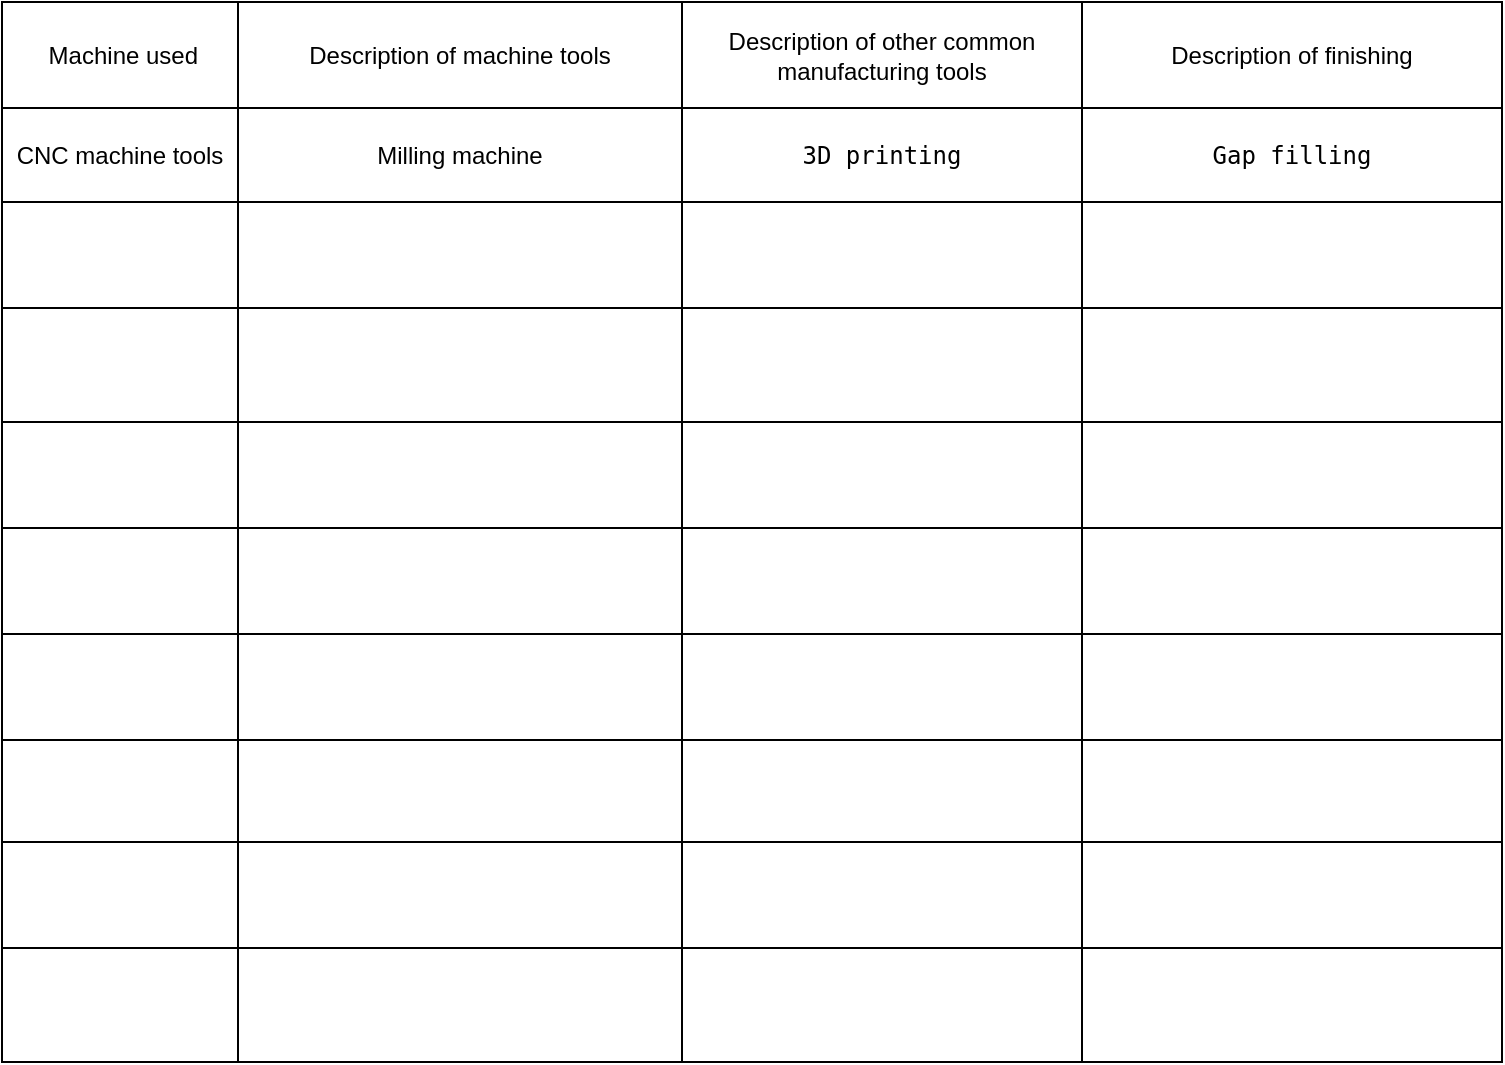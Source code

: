 <mxfile version="14.9.0" type="github">
  <diagram id="nSUky03wP_geeJo8E0sn" name="Page-1">
    <mxGraphModel dx="2013" dy="1820" grid="1" gridSize="10" guides="1" tooltips="1" connect="1" arrows="1" fold="1" page="1" pageScale="1" pageWidth="827" pageHeight="1169" math="0" shadow="0">
      <root>
        <mxCell id="0" />
        <mxCell id="1" parent="0" />
        <mxCell id="g2rxZFlYXXOEhxONH8Ov-4" value="" style="shape=table;startSize=0;container=1;collapsible=0;childLayout=tableLayout;" vertex="1" parent="1">
          <mxGeometry x="-760" y="-1060" width="750" height="530" as="geometry" />
        </mxCell>
        <mxCell id="g2rxZFlYXXOEhxONH8Ov-5" value="" style="shape=partialRectangle;collapsible=0;dropTarget=0;pointerEvents=0;fillColor=none;top=0;left=0;bottom=0;right=0;points=[[0,0.5],[1,0.5]];portConstraint=eastwest;" vertex="1" parent="g2rxZFlYXXOEhxONH8Ov-4">
          <mxGeometry width="750" height="53" as="geometry" />
        </mxCell>
        <mxCell id="g2rxZFlYXXOEhxONH8Ov-6" value="&amp;nbsp;Machine used" style="shape=partialRectangle;html=1;whiteSpace=wrap;connectable=0;overflow=hidden;fillColor=none;top=0;left=0;bottom=0;right=0;" vertex="1" parent="g2rxZFlYXXOEhxONH8Ov-5">
          <mxGeometry width="118" height="53" as="geometry" />
        </mxCell>
        <mxCell id="g2rxZFlYXXOEhxONH8Ov-7" value="Description of machine tools" style="shape=partialRectangle;html=1;whiteSpace=wrap;connectable=0;overflow=hidden;fillColor=none;top=0;left=0;bottom=0;right=0;" vertex="1" parent="g2rxZFlYXXOEhxONH8Ov-5">
          <mxGeometry x="118" width="222" height="53" as="geometry" />
        </mxCell>
        <mxCell id="g2rxZFlYXXOEhxONH8Ov-8" value="Description of other common manufacturing tools " style="shape=partialRectangle;html=1;whiteSpace=wrap;connectable=0;overflow=hidden;fillColor=none;top=0;left=0;bottom=0;right=0;" vertex="1" parent="g2rxZFlYXXOEhxONH8Ov-5">
          <mxGeometry x="340" width="200" height="53" as="geometry" />
        </mxCell>
        <mxCell id="g2rxZFlYXXOEhxONH8Ov-9" value="Description of finishing" style="shape=partialRectangle;html=1;whiteSpace=wrap;connectable=0;overflow=hidden;fillColor=none;top=0;left=0;bottom=0;right=0;" vertex="1" parent="g2rxZFlYXXOEhxONH8Ov-5">
          <mxGeometry x="540" width="210" height="53" as="geometry" />
        </mxCell>
        <mxCell id="g2rxZFlYXXOEhxONH8Ov-14" style="shape=partialRectangle;collapsible=0;dropTarget=0;pointerEvents=0;fillColor=none;top=0;left=0;bottom=0;right=0;points=[[0,0.5],[1,0.5]];portConstraint=eastwest;" vertex="1" parent="g2rxZFlYXXOEhxONH8Ov-4">
          <mxGeometry y="53" width="750" height="47" as="geometry" />
        </mxCell>
        <mxCell id="g2rxZFlYXXOEhxONH8Ov-15" value="CNC machine tools" style="shape=partialRectangle;html=1;whiteSpace=wrap;connectable=0;overflow=hidden;fillColor=none;top=0;left=0;bottom=0;right=0;" vertex="1" parent="g2rxZFlYXXOEhxONH8Ov-14">
          <mxGeometry width="118" height="47" as="geometry" />
        </mxCell>
        <mxCell id="g2rxZFlYXXOEhxONH8Ov-16" value="Milling machine" style="shape=partialRectangle;html=1;whiteSpace=wrap;connectable=0;overflow=hidden;fillColor=none;top=0;left=0;bottom=0;right=0;" vertex="1" parent="g2rxZFlYXXOEhxONH8Ov-14">
          <mxGeometry x="118" width="222" height="47" as="geometry" />
        </mxCell>
        <mxCell id="g2rxZFlYXXOEhxONH8Ov-17" value="&lt;pre&gt;&lt;code&gt;3D printing&lt;/code&gt;&lt;/pre&gt;" style="shape=partialRectangle;html=1;whiteSpace=wrap;connectable=0;overflow=hidden;fillColor=none;top=0;left=0;bottom=0;right=0;" vertex="1" parent="g2rxZFlYXXOEhxONH8Ov-14">
          <mxGeometry x="340" width="200" height="47" as="geometry" />
        </mxCell>
        <mxCell id="g2rxZFlYXXOEhxONH8Ov-18" value="&lt;pre&gt;&lt;code&gt;Gap filling&lt;/code&gt;&lt;/pre&gt;" style="shape=partialRectangle;html=1;whiteSpace=wrap;connectable=0;overflow=hidden;fillColor=none;top=0;left=0;bottom=0;right=0;" vertex="1" parent="g2rxZFlYXXOEhxONH8Ov-14">
          <mxGeometry x="540" width="210" height="47" as="geometry" />
        </mxCell>
        <mxCell id="g2rxZFlYXXOEhxONH8Ov-23" style="shape=partialRectangle;collapsible=0;dropTarget=0;pointerEvents=0;fillColor=none;top=0;left=0;bottom=0;right=0;points=[[0,0.5],[1,0.5]];portConstraint=eastwest;" vertex="1" parent="g2rxZFlYXXOEhxONH8Ov-4">
          <mxGeometry y="100" width="750" height="53" as="geometry" />
        </mxCell>
        <mxCell id="g2rxZFlYXXOEhxONH8Ov-24" style="shape=partialRectangle;html=1;whiteSpace=wrap;connectable=0;overflow=hidden;fillColor=none;top=0;left=0;bottom=0;right=0;" vertex="1" parent="g2rxZFlYXXOEhxONH8Ov-23">
          <mxGeometry width="118" height="53" as="geometry" />
        </mxCell>
        <mxCell id="g2rxZFlYXXOEhxONH8Ov-25" style="shape=partialRectangle;html=1;whiteSpace=wrap;connectable=0;overflow=hidden;fillColor=none;top=0;left=0;bottom=0;right=0;" vertex="1" parent="g2rxZFlYXXOEhxONH8Ov-23">
          <mxGeometry x="118" width="222" height="53" as="geometry" />
        </mxCell>
        <mxCell id="g2rxZFlYXXOEhxONH8Ov-26" style="shape=partialRectangle;html=1;whiteSpace=wrap;connectable=0;overflow=hidden;fillColor=none;top=0;left=0;bottom=0;right=0;" vertex="1" parent="g2rxZFlYXXOEhxONH8Ov-23">
          <mxGeometry x="340" width="200" height="53" as="geometry" />
        </mxCell>
        <mxCell id="g2rxZFlYXXOEhxONH8Ov-27" style="shape=partialRectangle;html=1;whiteSpace=wrap;connectable=0;overflow=hidden;fillColor=none;top=0;left=0;bottom=0;right=0;" vertex="1" parent="g2rxZFlYXXOEhxONH8Ov-23">
          <mxGeometry x="540" width="210" height="53" as="geometry" />
        </mxCell>
        <mxCell id="g2rxZFlYXXOEhxONH8Ov-32" value="" style="shape=partialRectangle;collapsible=0;dropTarget=0;pointerEvents=0;fillColor=none;top=0;left=0;bottom=0;right=0;points=[[0,0.5],[1,0.5]];portConstraint=eastwest;" vertex="1" parent="g2rxZFlYXXOEhxONH8Ov-4">
          <mxGeometry y="153" width="750" height="57" as="geometry" />
        </mxCell>
        <mxCell id="g2rxZFlYXXOEhxONH8Ov-33" value="" style="shape=partialRectangle;html=1;whiteSpace=wrap;connectable=0;overflow=hidden;fillColor=none;top=0;left=0;bottom=0;right=0;" vertex="1" parent="g2rxZFlYXXOEhxONH8Ov-32">
          <mxGeometry width="118" height="57" as="geometry" />
        </mxCell>
        <mxCell id="g2rxZFlYXXOEhxONH8Ov-34" style="shape=partialRectangle;html=1;whiteSpace=wrap;connectable=0;overflow=hidden;fillColor=none;top=0;left=0;bottom=0;right=0;" vertex="1" parent="g2rxZFlYXXOEhxONH8Ov-32">
          <mxGeometry x="118" width="222" height="57" as="geometry" />
        </mxCell>
        <mxCell id="g2rxZFlYXXOEhxONH8Ov-35" style="shape=partialRectangle;html=1;whiteSpace=wrap;connectable=0;overflow=hidden;fillColor=none;top=0;left=0;bottom=0;right=0;" vertex="1" parent="g2rxZFlYXXOEhxONH8Ov-32">
          <mxGeometry x="340" width="200" height="57" as="geometry" />
        </mxCell>
        <mxCell id="g2rxZFlYXXOEhxONH8Ov-36" style="shape=partialRectangle;html=1;whiteSpace=wrap;connectable=0;overflow=hidden;fillColor=none;top=0;left=0;bottom=0;right=0;" vertex="1" parent="g2rxZFlYXXOEhxONH8Ov-32">
          <mxGeometry x="540" width="210" height="57" as="geometry" />
        </mxCell>
        <mxCell id="g2rxZFlYXXOEhxONH8Ov-41" value="" style="shape=partialRectangle;collapsible=0;dropTarget=0;pointerEvents=0;fillColor=none;top=0;left=0;bottom=0;right=0;points=[[0,0.5],[1,0.5]];portConstraint=eastwest;" vertex="1" parent="g2rxZFlYXXOEhxONH8Ov-4">
          <mxGeometry y="210" width="750" height="53" as="geometry" />
        </mxCell>
        <mxCell id="g2rxZFlYXXOEhxONH8Ov-42" value="" style="shape=partialRectangle;html=1;whiteSpace=wrap;connectable=0;overflow=hidden;fillColor=none;top=0;left=0;bottom=0;right=0;" vertex="1" parent="g2rxZFlYXXOEhxONH8Ov-41">
          <mxGeometry width="118" height="53" as="geometry" />
        </mxCell>
        <mxCell id="g2rxZFlYXXOEhxONH8Ov-43" style="shape=partialRectangle;html=1;whiteSpace=wrap;connectable=0;overflow=hidden;fillColor=none;top=0;left=0;bottom=0;right=0;" vertex="1" parent="g2rxZFlYXXOEhxONH8Ov-41">
          <mxGeometry x="118" width="222" height="53" as="geometry" />
        </mxCell>
        <mxCell id="g2rxZFlYXXOEhxONH8Ov-44" style="shape=partialRectangle;html=1;whiteSpace=wrap;connectable=0;overflow=hidden;fillColor=none;top=0;left=0;bottom=0;right=0;" vertex="1" parent="g2rxZFlYXXOEhxONH8Ov-41">
          <mxGeometry x="340" width="200" height="53" as="geometry" />
        </mxCell>
        <mxCell id="g2rxZFlYXXOEhxONH8Ov-45" style="shape=partialRectangle;html=1;whiteSpace=wrap;connectable=0;overflow=hidden;fillColor=none;top=0;left=0;bottom=0;right=0;" vertex="1" parent="g2rxZFlYXXOEhxONH8Ov-41">
          <mxGeometry x="540" width="210" height="53" as="geometry" />
        </mxCell>
        <mxCell id="g2rxZFlYXXOEhxONH8Ov-50" value="" style="shape=partialRectangle;collapsible=0;dropTarget=0;pointerEvents=0;fillColor=none;top=0;left=0;bottom=0;right=0;points=[[0,0.5],[1,0.5]];portConstraint=eastwest;" vertex="1" parent="g2rxZFlYXXOEhxONH8Ov-4">
          <mxGeometry y="263" width="750" height="53" as="geometry" />
        </mxCell>
        <mxCell id="g2rxZFlYXXOEhxONH8Ov-51" value="" style="shape=partialRectangle;html=1;whiteSpace=wrap;connectable=0;overflow=hidden;fillColor=none;top=0;left=0;bottom=0;right=0;" vertex="1" parent="g2rxZFlYXXOEhxONH8Ov-50">
          <mxGeometry width="118" height="53" as="geometry" />
        </mxCell>
        <mxCell id="g2rxZFlYXXOEhxONH8Ov-52" style="shape=partialRectangle;html=1;whiteSpace=wrap;connectable=0;overflow=hidden;fillColor=none;top=0;left=0;bottom=0;right=0;" vertex="1" parent="g2rxZFlYXXOEhxONH8Ov-50">
          <mxGeometry x="118" width="222" height="53" as="geometry" />
        </mxCell>
        <mxCell id="g2rxZFlYXXOEhxONH8Ov-53" style="shape=partialRectangle;html=1;whiteSpace=wrap;connectable=0;overflow=hidden;fillColor=none;top=0;left=0;bottom=0;right=0;" vertex="1" parent="g2rxZFlYXXOEhxONH8Ov-50">
          <mxGeometry x="340" width="200" height="53" as="geometry" />
        </mxCell>
        <mxCell id="g2rxZFlYXXOEhxONH8Ov-54" style="shape=partialRectangle;html=1;whiteSpace=wrap;connectable=0;overflow=hidden;fillColor=none;top=0;left=0;bottom=0;right=0;" vertex="1" parent="g2rxZFlYXXOEhxONH8Ov-50">
          <mxGeometry x="540" width="210" height="53" as="geometry" />
        </mxCell>
        <mxCell id="g2rxZFlYXXOEhxONH8Ov-59" style="shape=partialRectangle;collapsible=0;dropTarget=0;pointerEvents=0;fillColor=none;top=0;left=0;bottom=0;right=0;points=[[0,0.5],[1,0.5]];portConstraint=eastwest;" vertex="1" parent="g2rxZFlYXXOEhxONH8Ov-4">
          <mxGeometry y="316" width="750" height="53" as="geometry" />
        </mxCell>
        <mxCell id="g2rxZFlYXXOEhxONH8Ov-60" style="shape=partialRectangle;html=1;whiteSpace=wrap;connectable=0;overflow=hidden;fillColor=none;top=0;left=0;bottom=0;right=0;" vertex="1" parent="g2rxZFlYXXOEhxONH8Ov-59">
          <mxGeometry width="118" height="53" as="geometry" />
        </mxCell>
        <mxCell id="g2rxZFlYXXOEhxONH8Ov-61" style="shape=partialRectangle;html=1;whiteSpace=wrap;connectable=0;overflow=hidden;fillColor=none;top=0;left=0;bottom=0;right=0;" vertex="1" parent="g2rxZFlYXXOEhxONH8Ov-59">
          <mxGeometry x="118" width="222" height="53" as="geometry" />
        </mxCell>
        <mxCell id="g2rxZFlYXXOEhxONH8Ov-62" style="shape=partialRectangle;html=1;whiteSpace=wrap;connectable=0;overflow=hidden;fillColor=none;top=0;left=0;bottom=0;right=0;" vertex="1" parent="g2rxZFlYXXOEhxONH8Ov-59">
          <mxGeometry x="340" width="200" height="53" as="geometry" />
        </mxCell>
        <mxCell id="g2rxZFlYXXOEhxONH8Ov-63" style="shape=partialRectangle;html=1;whiteSpace=wrap;connectable=0;overflow=hidden;fillColor=none;top=0;left=0;bottom=0;right=0;" vertex="1" parent="g2rxZFlYXXOEhxONH8Ov-59">
          <mxGeometry x="540" width="210" height="53" as="geometry" />
        </mxCell>
        <mxCell id="g2rxZFlYXXOEhxONH8Ov-68" style="shape=partialRectangle;collapsible=0;dropTarget=0;pointerEvents=0;fillColor=none;top=0;left=0;bottom=0;right=0;points=[[0,0.5],[1,0.5]];portConstraint=eastwest;" vertex="1" parent="g2rxZFlYXXOEhxONH8Ov-4">
          <mxGeometry y="369" width="750" height="51" as="geometry" />
        </mxCell>
        <mxCell id="g2rxZFlYXXOEhxONH8Ov-69" style="shape=partialRectangle;html=1;whiteSpace=wrap;connectable=0;overflow=hidden;fillColor=none;top=0;left=0;bottom=0;right=0;" vertex="1" parent="g2rxZFlYXXOEhxONH8Ov-68">
          <mxGeometry width="118" height="51" as="geometry" />
        </mxCell>
        <mxCell id="g2rxZFlYXXOEhxONH8Ov-70" style="shape=partialRectangle;html=1;whiteSpace=wrap;connectable=0;overflow=hidden;fillColor=none;top=0;left=0;bottom=0;right=0;" vertex="1" parent="g2rxZFlYXXOEhxONH8Ov-68">
          <mxGeometry x="118" width="222" height="51" as="geometry" />
        </mxCell>
        <mxCell id="g2rxZFlYXXOEhxONH8Ov-71" style="shape=partialRectangle;html=1;whiteSpace=wrap;connectable=0;overflow=hidden;fillColor=none;top=0;left=0;bottom=0;right=0;" vertex="1" parent="g2rxZFlYXXOEhxONH8Ov-68">
          <mxGeometry x="340" width="200" height="51" as="geometry" />
        </mxCell>
        <mxCell id="g2rxZFlYXXOEhxONH8Ov-72" style="shape=partialRectangle;html=1;whiteSpace=wrap;connectable=0;overflow=hidden;fillColor=none;top=0;left=0;bottom=0;right=0;" vertex="1" parent="g2rxZFlYXXOEhxONH8Ov-68">
          <mxGeometry x="540" width="210" height="51" as="geometry" />
        </mxCell>
        <mxCell id="g2rxZFlYXXOEhxONH8Ov-77" style="shape=partialRectangle;collapsible=0;dropTarget=0;pointerEvents=0;fillColor=none;top=0;left=0;bottom=0;right=0;points=[[0,0.5],[1,0.5]];portConstraint=eastwest;" vertex="1" parent="g2rxZFlYXXOEhxONH8Ov-4">
          <mxGeometry y="420" width="750" height="53" as="geometry" />
        </mxCell>
        <mxCell id="g2rxZFlYXXOEhxONH8Ov-78" style="shape=partialRectangle;html=1;whiteSpace=wrap;connectable=0;overflow=hidden;fillColor=none;top=0;left=0;bottom=0;right=0;" vertex="1" parent="g2rxZFlYXXOEhxONH8Ov-77">
          <mxGeometry width="118" height="53" as="geometry" />
        </mxCell>
        <mxCell id="g2rxZFlYXXOEhxONH8Ov-79" style="shape=partialRectangle;html=1;whiteSpace=wrap;connectable=0;overflow=hidden;fillColor=none;top=0;left=0;bottom=0;right=0;" vertex="1" parent="g2rxZFlYXXOEhxONH8Ov-77">
          <mxGeometry x="118" width="222" height="53" as="geometry" />
        </mxCell>
        <mxCell id="g2rxZFlYXXOEhxONH8Ov-80" style="shape=partialRectangle;html=1;whiteSpace=wrap;connectable=0;overflow=hidden;fillColor=none;top=0;left=0;bottom=0;right=0;" vertex="1" parent="g2rxZFlYXXOEhxONH8Ov-77">
          <mxGeometry x="340" width="200" height="53" as="geometry" />
        </mxCell>
        <mxCell id="g2rxZFlYXXOEhxONH8Ov-81" style="shape=partialRectangle;html=1;whiteSpace=wrap;connectable=0;overflow=hidden;fillColor=none;top=0;left=0;bottom=0;right=0;" vertex="1" parent="g2rxZFlYXXOEhxONH8Ov-77">
          <mxGeometry x="540" width="210" height="53" as="geometry" />
        </mxCell>
        <mxCell id="g2rxZFlYXXOEhxONH8Ov-86" style="shape=partialRectangle;collapsible=0;dropTarget=0;pointerEvents=0;fillColor=none;top=0;left=0;bottom=0;right=0;points=[[0,0.5],[1,0.5]];portConstraint=eastwest;" vertex="1" parent="g2rxZFlYXXOEhxONH8Ov-4">
          <mxGeometry y="473" width="750" height="57" as="geometry" />
        </mxCell>
        <mxCell id="g2rxZFlYXXOEhxONH8Ov-87" style="shape=partialRectangle;html=1;whiteSpace=wrap;connectable=0;overflow=hidden;fillColor=none;top=0;left=0;bottom=0;right=0;" vertex="1" parent="g2rxZFlYXXOEhxONH8Ov-86">
          <mxGeometry width="118" height="57" as="geometry" />
        </mxCell>
        <mxCell id="g2rxZFlYXXOEhxONH8Ov-88" style="shape=partialRectangle;html=1;whiteSpace=wrap;connectable=0;overflow=hidden;fillColor=none;top=0;left=0;bottom=0;right=0;" vertex="1" parent="g2rxZFlYXXOEhxONH8Ov-86">
          <mxGeometry x="118" width="222" height="57" as="geometry" />
        </mxCell>
        <mxCell id="g2rxZFlYXXOEhxONH8Ov-89" style="shape=partialRectangle;html=1;whiteSpace=wrap;connectable=0;overflow=hidden;fillColor=none;top=0;left=0;bottom=0;right=0;" vertex="1" parent="g2rxZFlYXXOEhxONH8Ov-86">
          <mxGeometry x="340" width="200" height="57" as="geometry" />
        </mxCell>
        <mxCell id="g2rxZFlYXXOEhxONH8Ov-90" style="shape=partialRectangle;html=1;whiteSpace=wrap;connectable=0;overflow=hidden;fillColor=none;top=0;left=0;bottom=0;right=0;" vertex="1" parent="g2rxZFlYXXOEhxONH8Ov-86">
          <mxGeometry x="540" width="210" height="57" as="geometry" />
        </mxCell>
      </root>
    </mxGraphModel>
  </diagram>
</mxfile>
